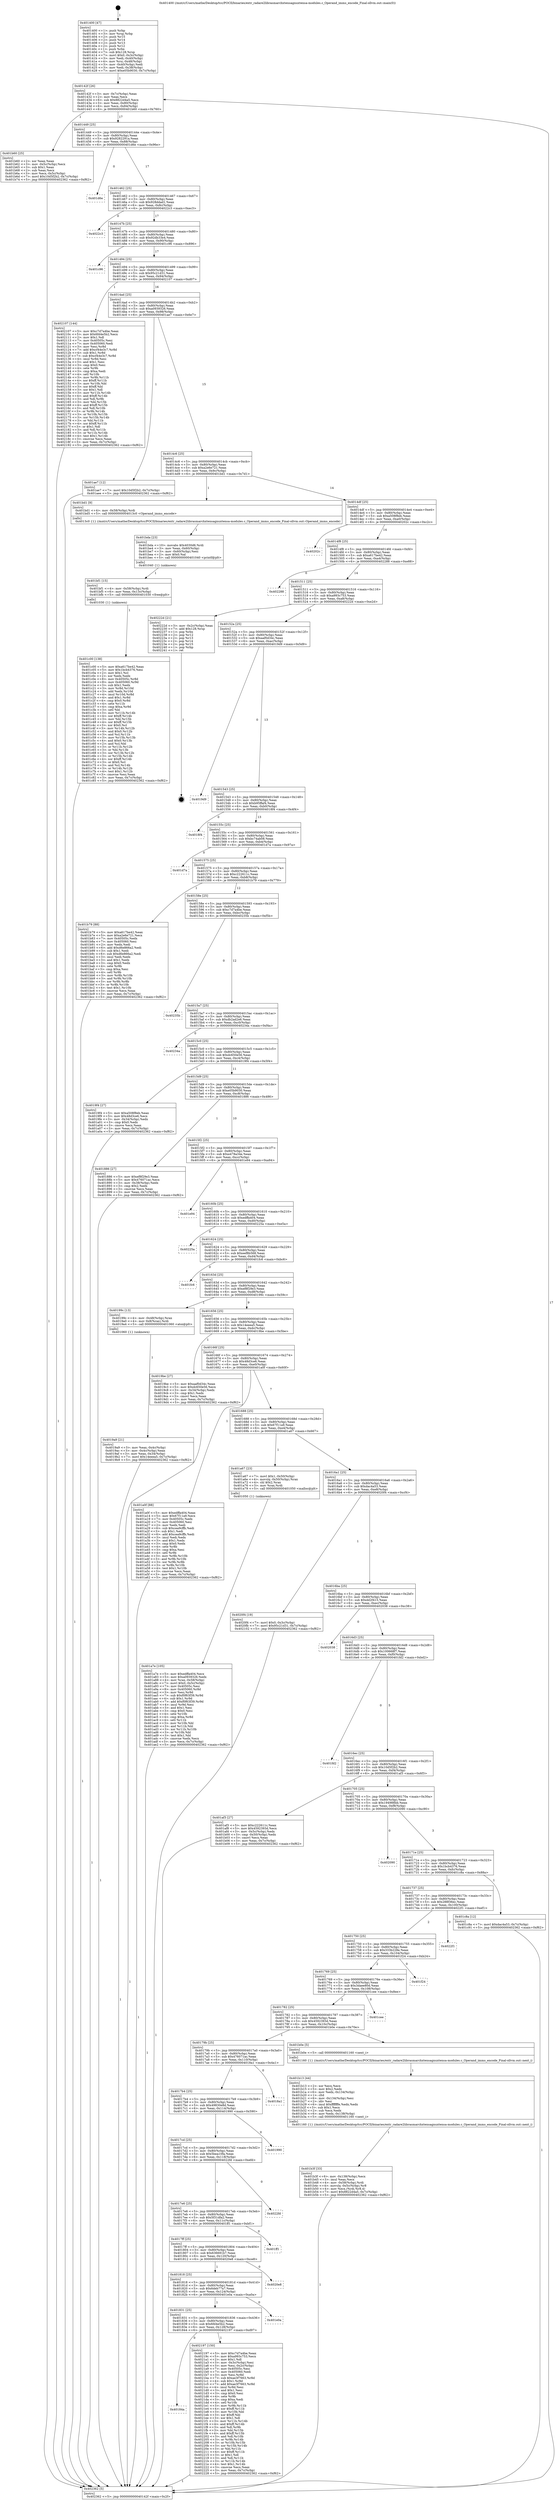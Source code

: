 digraph "0x401400" {
  label = "0x401400 (/mnt/c/Users/mathe/Desktop/tcc/POCII/binaries/extr_radare2librasmarchxtensagnuxtensa-modules.c_Operand_imms_encode_Final-ollvm.out::main(0))"
  labelloc = "t"
  node[shape=record]

  Entry [label="",width=0.3,height=0.3,shape=circle,fillcolor=black,style=filled]
  "0x40142f" [label="{
     0x40142f [26]\l
     | [instrs]\l
     &nbsp;&nbsp;0x40142f \<+3\>: mov -0x7c(%rbp),%eax\l
     &nbsp;&nbsp;0x401432 \<+2\>: mov %eax,%ecx\l
     &nbsp;&nbsp;0x401434 \<+6\>: sub $0x8822d4a5,%ecx\l
     &nbsp;&nbsp;0x40143a \<+3\>: mov %eax,-0x80(%rbp)\l
     &nbsp;&nbsp;0x40143d \<+6\>: mov %ecx,-0x84(%rbp)\l
     &nbsp;&nbsp;0x401443 \<+6\>: je 0000000000401b60 \<main+0x760\>\l
  }"]
  "0x401b60" [label="{
     0x401b60 [25]\l
     | [instrs]\l
     &nbsp;&nbsp;0x401b60 \<+2\>: xor %eax,%eax\l
     &nbsp;&nbsp;0x401b62 \<+3\>: mov -0x5c(%rbp),%ecx\l
     &nbsp;&nbsp;0x401b65 \<+3\>: sub $0x1,%eax\l
     &nbsp;&nbsp;0x401b68 \<+2\>: sub %eax,%ecx\l
     &nbsp;&nbsp;0x401b6a \<+3\>: mov %ecx,-0x5c(%rbp)\l
     &nbsp;&nbsp;0x401b6d \<+7\>: movl $0x10d5f2b2,-0x7c(%rbp)\l
     &nbsp;&nbsp;0x401b74 \<+5\>: jmp 0000000000402362 \<main+0xf62\>\l
  }"]
  "0x401449" [label="{
     0x401449 [25]\l
     | [instrs]\l
     &nbsp;&nbsp;0x401449 \<+5\>: jmp 000000000040144e \<main+0x4e\>\l
     &nbsp;&nbsp;0x40144e \<+3\>: mov -0x80(%rbp),%eax\l
     &nbsp;&nbsp;0x401451 \<+5\>: sub $0x9282291a,%eax\l
     &nbsp;&nbsp;0x401456 \<+6\>: mov %eax,-0x88(%rbp)\l
     &nbsp;&nbsp;0x40145c \<+6\>: je 0000000000401d6e \<main+0x96e\>\l
  }"]
  Exit [label="",width=0.3,height=0.3,shape=circle,fillcolor=black,style=filled,peripheries=2]
  "0x401d6e" [label="{
     0x401d6e\l
  }", style=dashed]
  "0x401462" [label="{
     0x401462 [25]\l
     | [instrs]\l
     &nbsp;&nbsp;0x401462 \<+5\>: jmp 0000000000401467 \<main+0x67\>\l
     &nbsp;&nbsp;0x401467 \<+3\>: mov -0x80(%rbp),%eax\l
     &nbsp;&nbsp;0x40146a \<+5\>: sub $0x928ddad1,%eax\l
     &nbsp;&nbsp;0x40146f \<+6\>: mov %eax,-0x8c(%rbp)\l
     &nbsp;&nbsp;0x401475 \<+6\>: je 00000000004022c3 \<main+0xec3\>\l
  }"]
  "0x40184a" [label="{
     0x40184a\l
  }", style=dashed]
  "0x4022c3" [label="{
     0x4022c3\l
  }", style=dashed]
  "0x40147b" [label="{
     0x40147b [25]\l
     | [instrs]\l
     &nbsp;&nbsp;0x40147b \<+5\>: jmp 0000000000401480 \<main+0x80\>\l
     &nbsp;&nbsp;0x401480 \<+3\>: mov -0x80(%rbp),%eax\l
     &nbsp;&nbsp;0x401483 \<+5\>: sub $0x92db33e4,%eax\l
     &nbsp;&nbsp;0x401488 \<+6\>: mov %eax,-0x90(%rbp)\l
     &nbsp;&nbsp;0x40148e \<+6\>: je 0000000000401c96 \<main+0x896\>\l
  }"]
  "0x402197" [label="{
     0x402197 [150]\l
     | [instrs]\l
     &nbsp;&nbsp;0x402197 \<+5\>: mov $0xc7d7a4be,%eax\l
     &nbsp;&nbsp;0x40219c \<+5\>: mov $0xa993c753,%ecx\l
     &nbsp;&nbsp;0x4021a1 \<+2\>: mov $0x1,%dl\l
     &nbsp;&nbsp;0x4021a3 \<+3\>: mov -0x3c(%rbp),%esi\l
     &nbsp;&nbsp;0x4021a6 \<+3\>: mov %esi,-0x2c(%rbp)\l
     &nbsp;&nbsp;0x4021a9 \<+7\>: mov 0x40505c,%esi\l
     &nbsp;&nbsp;0x4021b0 \<+7\>: mov 0x405060,%edi\l
     &nbsp;&nbsp;0x4021b7 \<+3\>: mov %esi,%r8d\l
     &nbsp;&nbsp;0x4021ba \<+7\>: sub $0xae3f7663,%r8d\l
     &nbsp;&nbsp;0x4021c1 \<+4\>: sub $0x1,%r8d\l
     &nbsp;&nbsp;0x4021c5 \<+7\>: add $0xae3f7663,%r8d\l
     &nbsp;&nbsp;0x4021cc \<+4\>: imul %r8d,%esi\l
     &nbsp;&nbsp;0x4021d0 \<+3\>: and $0x1,%esi\l
     &nbsp;&nbsp;0x4021d3 \<+3\>: cmp $0x0,%esi\l
     &nbsp;&nbsp;0x4021d6 \<+4\>: sete %r9b\l
     &nbsp;&nbsp;0x4021da \<+3\>: cmp $0xa,%edi\l
     &nbsp;&nbsp;0x4021dd \<+4\>: setl %r10b\l
     &nbsp;&nbsp;0x4021e1 \<+3\>: mov %r9b,%r11b\l
     &nbsp;&nbsp;0x4021e4 \<+4\>: xor $0xff,%r11b\l
     &nbsp;&nbsp;0x4021e8 \<+3\>: mov %r10b,%bl\l
     &nbsp;&nbsp;0x4021eb \<+3\>: xor $0xff,%bl\l
     &nbsp;&nbsp;0x4021ee \<+3\>: xor $0x1,%dl\l
     &nbsp;&nbsp;0x4021f1 \<+3\>: mov %r11b,%r14b\l
     &nbsp;&nbsp;0x4021f4 \<+4\>: and $0xff,%r14b\l
     &nbsp;&nbsp;0x4021f8 \<+3\>: and %dl,%r9b\l
     &nbsp;&nbsp;0x4021fb \<+3\>: mov %bl,%r15b\l
     &nbsp;&nbsp;0x4021fe \<+4\>: and $0xff,%r15b\l
     &nbsp;&nbsp;0x402202 \<+3\>: and %dl,%r10b\l
     &nbsp;&nbsp;0x402205 \<+3\>: or %r9b,%r14b\l
     &nbsp;&nbsp;0x402208 \<+3\>: or %r10b,%r15b\l
     &nbsp;&nbsp;0x40220b \<+3\>: xor %r15b,%r14b\l
     &nbsp;&nbsp;0x40220e \<+3\>: or %bl,%r11b\l
     &nbsp;&nbsp;0x402211 \<+4\>: xor $0xff,%r11b\l
     &nbsp;&nbsp;0x402215 \<+3\>: or $0x1,%dl\l
     &nbsp;&nbsp;0x402218 \<+3\>: and %dl,%r11b\l
     &nbsp;&nbsp;0x40221b \<+3\>: or %r11b,%r14b\l
     &nbsp;&nbsp;0x40221e \<+4\>: test $0x1,%r14b\l
     &nbsp;&nbsp;0x402222 \<+3\>: cmovne %ecx,%eax\l
     &nbsp;&nbsp;0x402225 \<+3\>: mov %eax,-0x7c(%rbp)\l
     &nbsp;&nbsp;0x402228 \<+5\>: jmp 0000000000402362 \<main+0xf62\>\l
  }"]
  "0x401c96" [label="{
     0x401c96\l
  }", style=dashed]
  "0x401494" [label="{
     0x401494 [25]\l
     | [instrs]\l
     &nbsp;&nbsp;0x401494 \<+5\>: jmp 0000000000401499 \<main+0x99\>\l
     &nbsp;&nbsp;0x401499 \<+3\>: mov -0x80(%rbp),%eax\l
     &nbsp;&nbsp;0x40149c \<+5\>: sub $0x95c21d31,%eax\l
     &nbsp;&nbsp;0x4014a1 \<+6\>: mov %eax,-0x94(%rbp)\l
     &nbsp;&nbsp;0x4014a7 \<+6\>: je 0000000000402107 \<main+0xd07\>\l
  }"]
  "0x401831" [label="{
     0x401831 [25]\l
     | [instrs]\l
     &nbsp;&nbsp;0x401831 \<+5\>: jmp 0000000000401836 \<main+0x436\>\l
     &nbsp;&nbsp;0x401836 \<+3\>: mov -0x80(%rbp),%eax\l
     &nbsp;&nbsp;0x401839 \<+5\>: sub $0x6fd4e5b2,%eax\l
     &nbsp;&nbsp;0x40183e \<+6\>: mov %eax,-0x128(%rbp)\l
     &nbsp;&nbsp;0x401844 \<+6\>: je 0000000000402197 \<main+0xd97\>\l
  }"]
  "0x402107" [label="{
     0x402107 [144]\l
     | [instrs]\l
     &nbsp;&nbsp;0x402107 \<+5\>: mov $0xc7d7a4be,%eax\l
     &nbsp;&nbsp;0x40210c \<+5\>: mov $0x6fd4e5b2,%ecx\l
     &nbsp;&nbsp;0x402111 \<+2\>: mov $0x1,%dl\l
     &nbsp;&nbsp;0x402113 \<+7\>: mov 0x40505c,%esi\l
     &nbsp;&nbsp;0x40211a \<+7\>: mov 0x405060,%edi\l
     &nbsp;&nbsp;0x402121 \<+3\>: mov %esi,%r8d\l
     &nbsp;&nbsp;0x402124 \<+7\>: add $0xcf44e3c7,%r8d\l
     &nbsp;&nbsp;0x40212b \<+4\>: sub $0x1,%r8d\l
     &nbsp;&nbsp;0x40212f \<+7\>: sub $0xcf44e3c7,%r8d\l
     &nbsp;&nbsp;0x402136 \<+4\>: imul %r8d,%esi\l
     &nbsp;&nbsp;0x40213a \<+3\>: and $0x1,%esi\l
     &nbsp;&nbsp;0x40213d \<+3\>: cmp $0x0,%esi\l
     &nbsp;&nbsp;0x402140 \<+4\>: sete %r9b\l
     &nbsp;&nbsp;0x402144 \<+3\>: cmp $0xa,%edi\l
     &nbsp;&nbsp;0x402147 \<+4\>: setl %r10b\l
     &nbsp;&nbsp;0x40214b \<+3\>: mov %r9b,%r11b\l
     &nbsp;&nbsp;0x40214e \<+4\>: xor $0xff,%r11b\l
     &nbsp;&nbsp;0x402152 \<+3\>: mov %r10b,%bl\l
     &nbsp;&nbsp;0x402155 \<+3\>: xor $0xff,%bl\l
     &nbsp;&nbsp;0x402158 \<+3\>: xor $0x1,%dl\l
     &nbsp;&nbsp;0x40215b \<+3\>: mov %r11b,%r14b\l
     &nbsp;&nbsp;0x40215e \<+4\>: and $0xff,%r14b\l
     &nbsp;&nbsp;0x402162 \<+3\>: and %dl,%r9b\l
     &nbsp;&nbsp;0x402165 \<+3\>: mov %bl,%r15b\l
     &nbsp;&nbsp;0x402168 \<+4\>: and $0xff,%r15b\l
     &nbsp;&nbsp;0x40216c \<+3\>: and %dl,%r10b\l
     &nbsp;&nbsp;0x40216f \<+3\>: or %r9b,%r14b\l
     &nbsp;&nbsp;0x402172 \<+3\>: or %r10b,%r15b\l
     &nbsp;&nbsp;0x402175 \<+3\>: xor %r15b,%r14b\l
     &nbsp;&nbsp;0x402178 \<+3\>: or %bl,%r11b\l
     &nbsp;&nbsp;0x40217b \<+4\>: xor $0xff,%r11b\l
     &nbsp;&nbsp;0x40217f \<+3\>: or $0x1,%dl\l
     &nbsp;&nbsp;0x402182 \<+3\>: and %dl,%r11b\l
     &nbsp;&nbsp;0x402185 \<+3\>: or %r11b,%r14b\l
     &nbsp;&nbsp;0x402188 \<+4\>: test $0x1,%r14b\l
     &nbsp;&nbsp;0x40218c \<+3\>: cmovne %ecx,%eax\l
     &nbsp;&nbsp;0x40218f \<+3\>: mov %eax,-0x7c(%rbp)\l
     &nbsp;&nbsp;0x402192 \<+5\>: jmp 0000000000402362 \<main+0xf62\>\l
  }"]
  "0x4014ad" [label="{
     0x4014ad [25]\l
     | [instrs]\l
     &nbsp;&nbsp;0x4014ad \<+5\>: jmp 00000000004014b2 \<main+0xb2\>\l
     &nbsp;&nbsp;0x4014b2 \<+3\>: mov -0x80(%rbp),%eax\l
     &nbsp;&nbsp;0x4014b5 \<+5\>: sub $0xa0939326,%eax\l
     &nbsp;&nbsp;0x4014ba \<+6\>: mov %eax,-0x98(%rbp)\l
     &nbsp;&nbsp;0x4014c0 \<+6\>: je 0000000000401ae7 \<main+0x6e7\>\l
  }"]
  "0x401e0a" [label="{
     0x401e0a\l
  }", style=dashed]
  "0x401ae7" [label="{
     0x401ae7 [12]\l
     | [instrs]\l
     &nbsp;&nbsp;0x401ae7 \<+7\>: movl $0x10d5f2b2,-0x7c(%rbp)\l
     &nbsp;&nbsp;0x401aee \<+5\>: jmp 0000000000402362 \<main+0xf62\>\l
  }"]
  "0x4014c6" [label="{
     0x4014c6 [25]\l
     | [instrs]\l
     &nbsp;&nbsp;0x4014c6 \<+5\>: jmp 00000000004014cb \<main+0xcb\>\l
     &nbsp;&nbsp;0x4014cb \<+3\>: mov -0x80(%rbp),%eax\l
     &nbsp;&nbsp;0x4014ce \<+5\>: sub $0xa2e6e721,%eax\l
     &nbsp;&nbsp;0x4014d3 \<+6\>: mov %eax,-0x9c(%rbp)\l
     &nbsp;&nbsp;0x4014d9 \<+6\>: je 0000000000401bd1 \<main+0x7d1\>\l
  }"]
  "0x401818" [label="{
     0x401818 [25]\l
     | [instrs]\l
     &nbsp;&nbsp;0x401818 \<+5\>: jmp 000000000040181d \<main+0x41d\>\l
     &nbsp;&nbsp;0x40181d \<+3\>: mov -0x80(%rbp),%eax\l
     &nbsp;&nbsp;0x401820 \<+5\>: sub $0x6deb77a7,%eax\l
     &nbsp;&nbsp;0x401825 \<+6\>: mov %eax,-0x124(%rbp)\l
     &nbsp;&nbsp;0x40182b \<+6\>: je 0000000000401e0a \<main+0xa0a\>\l
  }"]
  "0x401bd1" [label="{
     0x401bd1 [9]\l
     | [instrs]\l
     &nbsp;&nbsp;0x401bd1 \<+4\>: mov -0x58(%rbp),%rdi\l
     &nbsp;&nbsp;0x401bd5 \<+5\>: call 00000000004013c0 \<Operand_imms_encode\>\l
     | [calls]\l
     &nbsp;&nbsp;0x4013c0 \{1\} (/mnt/c/Users/mathe/Desktop/tcc/POCII/binaries/extr_radare2librasmarchxtensagnuxtensa-modules.c_Operand_imms_encode_Final-ollvm.out::Operand_imms_encode)\l
  }"]
  "0x4014df" [label="{
     0x4014df [25]\l
     | [instrs]\l
     &nbsp;&nbsp;0x4014df \<+5\>: jmp 00000000004014e4 \<main+0xe4\>\l
     &nbsp;&nbsp;0x4014e4 \<+3\>: mov -0x80(%rbp),%eax\l
     &nbsp;&nbsp;0x4014e7 \<+5\>: sub $0xa508f8eb,%eax\l
     &nbsp;&nbsp;0x4014ec \<+6\>: mov %eax,-0xa0(%rbp)\l
     &nbsp;&nbsp;0x4014f2 \<+6\>: je 000000000040202c \<main+0xc2c\>\l
  }"]
  "0x4020e8" [label="{
     0x4020e8\l
  }", style=dashed]
  "0x40202c" [label="{
     0x40202c\l
  }", style=dashed]
  "0x4014f8" [label="{
     0x4014f8 [25]\l
     | [instrs]\l
     &nbsp;&nbsp;0x4014f8 \<+5\>: jmp 00000000004014fd \<main+0xfd\>\l
     &nbsp;&nbsp;0x4014fd \<+3\>: mov -0x80(%rbp),%eax\l
     &nbsp;&nbsp;0x401500 \<+5\>: sub $0xa617be42,%eax\l
     &nbsp;&nbsp;0x401505 \<+6\>: mov %eax,-0xa4(%rbp)\l
     &nbsp;&nbsp;0x40150b \<+6\>: je 0000000000402288 \<main+0xe88\>\l
  }"]
  "0x4017ff" [label="{
     0x4017ff [25]\l
     | [instrs]\l
     &nbsp;&nbsp;0x4017ff \<+5\>: jmp 0000000000401804 \<main+0x404\>\l
     &nbsp;&nbsp;0x401804 \<+3\>: mov -0x80(%rbp),%eax\l
     &nbsp;&nbsp;0x401807 \<+5\>: sub $0x636691b7,%eax\l
     &nbsp;&nbsp;0x40180c \<+6\>: mov %eax,-0x120(%rbp)\l
     &nbsp;&nbsp;0x401812 \<+6\>: je 00000000004020e8 \<main+0xce8\>\l
  }"]
  "0x402288" [label="{
     0x402288\l
  }", style=dashed]
  "0x401511" [label="{
     0x401511 [25]\l
     | [instrs]\l
     &nbsp;&nbsp;0x401511 \<+5\>: jmp 0000000000401516 \<main+0x116\>\l
     &nbsp;&nbsp;0x401516 \<+3\>: mov -0x80(%rbp),%eax\l
     &nbsp;&nbsp;0x401519 \<+5\>: sub $0xa993c753,%eax\l
     &nbsp;&nbsp;0x40151e \<+6\>: mov %eax,-0xa8(%rbp)\l
     &nbsp;&nbsp;0x401524 \<+6\>: je 000000000040222d \<main+0xe2d\>\l
  }"]
  "0x401ff1" [label="{
     0x401ff1\l
  }", style=dashed]
  "0x40222d" [label="{
     0x40222d [21]\l
     | [instrs]\l
     &nbsp;&nbsp;0x40222d \<+3\>: mov -0x2c(%rbp),%eax\l
     &nbsp;&nbsp;0x402230 \<+7\>: add $0x128,%rsp\l
     &nbsp;&nbsp;0x402237 \<+1\>: pop %rbx\l
     &nbsp;&nbsp;0x402238 \<+2\>: pop %r12\l
     &nbsp;&nbsp;0x40223a \<+2\>: pop %r13\l
     &nbsp;&nbsp;0x40223c \<+2\>: pop %r14\l
     &nbsp;&nbsp;0x40223e \<+2\>: pop %r15\l
     &nbsp;&nbsp;0x402240 \<+1\>: pop %rbp\l
     &nbsp;&nbsp;0x402241 \<+1\>: ret\l
  }"]
  "0x40152a" [label="{
     0x40152a [25]\l
     | [instrs]\l
     &nbsp;&nbsp;0x40152a \<+5\>: jmp 000000000040152f \<main+0x12f\>\l
     &nbsp;&nbsp;0x40152f \<+3\>: mov -0x80(%rbp),%eax\l
     &nbsp;&nbsp;0x401532 \<+5\>: sub $0xaaf0d34c,%eax\l
     &nbsp;&nbsp;0x401537 \<+6\>: mov %eax,-0xac(%rbp)\l
     &nbsp;&nbsp;0x40153d \<+6\>: je 00000000004019d9 \<main+0x5d9\>\l
  }"]
  "0x4017e6" [label="{
     0x4017e6 [25]\l
     | [instrs]\l
     &nbsp;&nbsp;0x4017e6 \<+5\>: jmp 00000000004017eb \<main+0x3eb\>\l
     &nbsp;&nbsp;0x4017eb \<+3\>: mov -0x80(%rbp),%eax\l
     &nbsp;&nbsp;0x4017ee \<+5\>: sub $0x5f31dfa2,%eax\l
     &nbsp;&nbsp;0x4017f3 \<+6\>: mov %eax,-0x11c(%rbp)\l
     &nbsp;&nbsp;0x4017f9 \<+6\>: je 0000000000401ff1 \<main+0xbf1\>\l
  }"]
  "0x4019d9" [label="{
     0x4019d9\l
  }", style=dashed]
  "0x401543" [label="{
     0x401543 [25]\l
     | [instrs]\l
     &nbsp;&nbsp;0x401543 \<+5\>: jmp 0000000000401548 \<main+0x148\>\l
     &nbsp;&nbsp;0x401548 \<+3\>: mov -0x80(%rbp),%eax\l
     &nbsp;&nbsp;0x40154b \<+5\>: sub $0xb95ffaf4,%eax\l
     &nbsp;&nbsp;0x401550 \<+6\>: mov %eax,-0xb0(%rbp)\l
     &nbsp;&nbsp;0x401556 \<+6\>: je 00000000004018f4 \<main+0x4f4\>\l
  }"]
  "0x4022fd" [label="{
     0x4022fd\l
  }", style=dashed]
  "0x4018f4" [label="{
     0x4018f4\l
  }", style=dashed]
  "0x40155c" [label="{
     0x40155c [25]\l
     | [instrs]\l
     &nbsp;&nbsp;0x40155c \<+5\>: jmp 0000000000401561 \<main+0x161\>\l
     &nbsp;&nbsp;0x401561 \<+3\>: mov -0x80(%rbp),%eax\l
     &nbsp;&nbsp;0x401564 \<+5\>: sub $0xbc74ab08,%eax\l
     &nbsp;&nbsp;0x401569 \<+6\>: mov %eax,-0xb4(%rbp)\l
     &nbsp;&nbsp;0x40156f \<+6\>: je 0000000000401d7a \<main+0x97a\>\l
  }"]
  "0x4017cd" [label="{
     0x4017cd [25]\l
     | [instrs]\l
     &nbsp;&nbsp;0x4017cd \<+5\>: jmp 00000000004017d2 \<main+0x3d2\>\l
     &nbsp;&nbsp;0x4017d2 \<+3\>: mov -0x80(%rbp),%eax\l
     &nbsp;&nbsp;0x4017d5 \<+5\>: sub $0x5bea10fa,%eax\l
     &nbsp;&nbsp;0x4017da \<+6\>: mov %eax,-0x118(%rbp)\l
     &nbsp;&nbsp;0x4017e0 \<+6\>: je 00000000004022fd \<main+0xefd\>\l
  }"]
  "0x401d7a" [label="{
     0x401d7a\l
  }", style=dashed]
  "0x401575" [label="{
     0x401575 [25]\l
     | [instrs]\l
     &nbsp;&nbsp;0x401575 \<+5\>: jmp 000000000040157a \<main+0x17a\>\l
     &nbsp;&nbsp;0x40157a \<+3\>: mov -0x80(%rbp),%eax\l
     &nbsp;&nbsp;0x40157d \<+5\>: sub $0xc222611c,%eax\l
     &nbsp;&nbsp;0x401582 \<+6\>: mov %eax,-0xb8(%rbp)\l
     &nbsp;&nbsp;0x401588 \<+6\>: je 0000000000401b79 \<main+0x779\>\l
  }"]
  "0x401990" [label="{
     0x401990\l
  }", style=dashed]
  "0x401b79" [label="{
     0x401b79 [88]\l
     | [instrs]\l
     &nbsp;&nbsp;0x401b79 \<+5\>: mov $0xa617be42,%eax\l
     &nbsp;&nbsp;0x401b7e \<+5\>: mov $0xa2e6e721,%ecx\l
     &nbsp;&nbsp;0x401b83 \<+7\>: mov 0x40505c,%edx\l
     &nbsp;&nbsp;0x401b8a \<+7\>: mov 0x405060,%esi\l
     &nbsp;&nbsp;0x401b91 \<+2\>: mov %edx,%edi\l
     &nbsp;&nbsp;0x401b93 \<+6\>: add $0xd6e866a2,%edi\l
     &nbsp;&nbsp;0x401b99 \<+3\>: sub $0x1,%edi\l
     &nbsp;&nbsp;0x401b9c \<+6\>: sub $0xd6e866a2,%edi\l
     &nbsp;&nbsp;0x401ba2 \<+3\>: imul %edi,%edx\l
     &nbsp;&nbsp;0x401ba5 \<+3\>: and $0x1,%edx\l
     &nbsp;&nbsp;0x401ba8 \<+3\>: cmp $0x0,%edx\l
     &nbsp;&nbsp;0x401bab \<+4\>: sete %r8b\l
     &nbsp;&nbsp;0x401baf \<+3\>: cmp $0xa,%esi\l
     &nbsp;&nbsp;0x401bb2 \<+4\>: setl %r9b\l
     &nbsp;&nbsp;0x401bb6 \<+3\>: mov %r8b,%r10b\l
     &nbsp;&nbsp;0x401bb9 \<+3\>: and %r9b,%r10b\l
     &nbsp;&nbsp;0x401bbc \<+3\>: xor %r9b,%r8b\l
     &nbsp;&nbsp;0x401bbf \<+3\>: or %r8b,%r10b\l
     &nbsp;&nbsp;0x401bc2 \<+4\>: test $0x1,%r10b\l
     &nbsp;&nbsp;0x401bc6 \<+3\>: cmovne %ecx,%eax\l
     &nbsp;&nbsp;0x401bc9 \<+3\>: mov %eax,-0x7c(%rbp)\l
     &nbsp;&nbsp;0x401bcc \<+5\>: jmp 0000000000402362 \<main+0xf62\>\l
  }"]
  "0x40158e" [label="{
     0x40158e [25]\l
     | [instrs]\l
     &nbsp;&nbsp;0x40158e \<+5\>: jmp 0000000000401593 \<main+0x193\>\l
     &nbsp;&nbsp;0x401593 \<+3\>: mov -0x80(%rbp),%eax\l
     &nbsp;&nbsp;0x401596 \<+5\>: sub $0xc7d7a4be,%eax\l
     &nbsp;&nbsp;0x40159b \<+6\>: mov %eax,-0xbc(%rbp)\l
     &nbsp;&nbsp;0x4015a1 \<+6\>: je 000000000040235b \<main+0xf5b\>\l
  }"]
  "0x4017b4" [label="{
     0x4017b4 [25]\l
     | [instrs]\l
     &nbsp;&nbsp;0x4017b4 \<+5\>: jmp 00000000004017b9 \<main+0x3b9\>\l
     &nbsp;&nbsp;0x4017b9 \<+3\>: mov -0x80(%rbp),%eax\l
     &nbsp;&nbsp;0x4017bc \<+5\>: sub $0x49830e8d,%eax\l
     &nbsp;&nbsp;0x4017c1 \<+6\>: mov %eax,-0x114(%rbp)\l
     &nbsp;&nbsp;0x4017c7 \<+6\>: je 0000000000401990 \<main+0x590\>\l
  }"]
  "0x40235b" [label="{
     0x40235b\l
  }", style=dashed]
  "0x4015a7" [label="{
     0x4015a7 [25]\l
     | [instrs]\l
     &nbsp;&nbsp;0x4015a7 \<+5\>: jmp 00000000004015ac \<main+0x1ac\>\l
     &nbsp;&nbsp;0x4015ac \<+3\>: mov -0x80(%rbp),%eax\l
     &nbsp;&nbsp;0x4015af \<+5\>: sub $0xdb2ad2e6,%eax\l
     &nbsp;&nbsp;0x4015b4 \<+6\>: mov %eax,-0xc0(%rbp)\l
     &nbsp;&nbsp;0x4015ba \<+6\>: je 000000000040234a \<main+0xf4a\>\l
  }"]
  "0x4018a1" [label="{
     0x4018a1\l
  }", style=dashed]
  "0x40234a" [label="{
     0x40234a\l
  }", style=dashed]
  "0x4015c0" [label="{
     0x4015c0 [25]\l
     | [instrs]\l
     &nbsp;&nbsp;0x4015c0 \<+5\>: jmp 00000000004015c5 \<main+0x1c5\>\l
     &nbsp;&nbsp;0x4015c5 \<+3\>: mov -0x80(%rbp),%eax\l
     &nbsp;&nbsp;0x4015c8 \<+5\>: sub $0xdc650e56,%eax\l
     &nbsp;&nbsp;0x4015cd \<+6\>: mov %eax,-0xc4(%rbp)\l
     &nbsp;&nbsp;0x4015d3 \<+6\>: je 00000000004019f4 \<main+0x5f4\>\l
  }"]
  "0x401c00" [label="{
     0x401c00 [138]\l
     | [instrs]\l
     &nbsp;&nbsp;0x401c00 \<+5\>: mov $0xa617be42,%eax\l
     &nbsp;&nbsp;0x401c05 \<+5\>: mov $0x1bcb4376,%esi\l
     &nbsp;&nbsp;0x401c0a \<+2\>: mov $0x1,%cl\l
     &nbsp;&nbsp;0x401c0c \<+2\>: xor %edx,%edx\l
     &nbsp;&nbsp;0x401c0e \<+8\>: mov 0x40505c,%r8d\l
     &nbsp;&nbsp;0x401c16 \<+8\>: mov 0x405060,%r9d\l
     &nbsp;&nbsp;0x401c1e \<+3\>: sub $0x1,%edx\l
     &nbsp;&nbsp;0x401c21 \<+3\>: mov %r8d,%r10d\l
     &nbsp;&nbsp;0x401c24 \<+3\>: add %edx,%r10d\l
     &nbsp;&nbsp;0x401c27 \<+4\>: imul %r10d,%r8d\l
     &nbsp;&nbsp;0x401c2b \<+4\>: and $0x1,%r8d\l
     &nbsp;&nbsp;0x401c2f \<+4\>: cmp $0x0,%r8d\l
     &nbsp;&nbsp;0x401c33 \<+4\>: sete %r11b\l
     &nbsp;&nbsp;0x401c37 \<+4\>: cmp $0xa,%r9d\l
     &nbsp;&nbsp;0x401c3b \<+3\>: setl %bl\l
     &nbsp;&nbsp;0x401c3e \<+3\>: mov %r11b,%r14b\l
     &nbsp;&nbsp;0x401c41 \<+4\>: xor $0xff,%r14b\l
     &nbsp;&nbsp;0x401c45 \<+3\>: mov %bl,%r15b\l
     &nbsp;&nbsp;0x401c48 \<+4\>: xor $0xff,%r15b\l
     &nbsp;&nbsp;0x401c4c \<+3\>: xor $0x0,%cl\l
     &nbsp;&nbsp;0x401c4f \<+3\>: mov %r14b,%r12b\l
     &nbsp;&nbsp;0x401c52 \<+4\>: and $0x0,%r12b\l
     &nbsp;&nbsp;0x401c56 \<+3\>: and %cl,%r11b\l
     &nbsp;&nbsp;0x401c59 \<+3\>: mov %r15b,%r13b\l
     &nbsp;&nbsp;0x401c5c \<+4\>: and $0x0,%r13b\l
     &nbsp;&nbsp;0x401c60 \<+2\>: and %cl,%bl\l
     &nbsp;&nbsp;0x401c62 \<+3\>: or %r11b,%r12b\l
     &nbsp;&nbsp;0x401c65 \<+3\>: or %bl,%r13b\l
     &nbsp;&nbsp;0x401c68 \<+3\>: xor %r13b,%r12b\l
     &nbsp;&nbsp;0x401c6b \<+3\>: or %r15b,%r14b\l
     &nbsp;&nbsp;0x401c6e \<+4\>: xor $0xff,%r14b\l
     &nbsp;&nbsp;0x401c72 \<+3\>: or $0x0,%cl\l
     &nbsp;&nbsp;0x401c75 \<+3\>: and %cl,%r14b\l
     &nbsp;&nbsp;0x401c78 \<+3\>: or %r14b,%r12b\l
     &nbsp;&nbsp;0x401c7b \<+4\>: test $0x1,%r12b\l
     &nbsp;&nbsp;0x401c7f \<+3\>: cmovne %esi,%eax\l
     &nbsp;&nbsp;0x401c82 \<+3\>: mov %eax,-0x7c(%rbp)\l
     &nbsp;&nbsp;0x401c85 \<+5\>: jmp 0000000000402362 \<main+0xf62\>\l
  }"]
  "0x4019f4" [label="{
     0x4019f4 [27]\l
     | [instrs]\l
     &nbsp;&nbsp;0x4019f4 \<+5\>: mov $0xa508f8eb,%eax\l
     &nbsp;&nbsp;0x4019f9 \<+5\>: mov $0x48d3ce6,%ecx\l
     &nbsp;&nbsp;0x4019fe \<+3\>: mov -0x34(%rbp),%edx\l
     &nbsp;&nbsp;0x401a01 \<+3\>: cmp $0x0,%edx\l
     &nbsp;&nbsp;0x401a04 \<+3\>: cmove %ecx,%eax\l
     &nbsp;&nbsp;0x401a07 \<+3\>: mov %eax,-0x7c(%rbp)\l
     &nbsp;&nbsp;0x401a0a \<+5\>: jmp 0000000000402362 \<main+0xf62\>\l
  }"]
  "0x4015d9" [label="{
     0x4015d9 [25]\l
     | [instrs]\l
     &nbsp;&nbsp;0x4015d9 \<+5\>: jmp 00000000004015de \<main+0x1de\>\l
     &nbsp;&nbsp;0x4015de \<+3\>: mov -0x80(%rbp),%eax\l
     &nbsp;&nbsp;0x4015e1 \<+5\>: sub $0xe05b9030,%eax\l
     &nbsp;&nbsp;0x4015e6 \<+6\>: mov %eax,-0xc8(%rbp)\l
     &nbsp;&nbsp;0x4015ec \<+6\>: je 0000000000401886 \<main+0x486\>\l
  }"]
  "0x401bf1" [label="{
     0x401bf1 [15]\l
     | [instrs]\l
     &nbsp;&nbsp;0x401bf1 \<+4\>: mov -0x58(%rbp),%rdi\l
     &nbsp;&nbsp;0x401bf5 \<+6\>: mov %eax,-0x13c(%rbp)\l
     &nbsp;&nbsp;0x401bfb \<+5\>: call 0000000000401030 \<free@plt\>\l
     | [calls]\l
     &nbsp;&nbsp;0x401030 \{1\} (unknown)\l
  }"]
  "0x401886" [label="{
     0x401886 [27]\l
     | [instrs]\l
     &nbsp;&nbsp;0x401886 \<+5\>: mov $0xef8f29e3,%eax\l
     &nbsp;&nbsp;0x40188b \<+5\>: mov $0x476071ac,%ecx\l
     &nbsp;&nbsp;0x401890 \<+3\>: mov -0x38(%rbp),%edx\l
     &nbsp;&nbsp;0x401893 \<+3\>: cmp $0x2,%edx\l
     &nbsp;&nbsp;0x401896 \<+3\>: cmovne %ecx,%eax\l
     &nbsp;&nbsp;0x401899 \<+3\>: mov %eax,-0x7c(%rbp)\l
     &nbsp;&nbsp;0x40189c \<+5\>: jmp 0000000000402362 \<main+0xf62\>\l
  }"]
  "0x4015f2" [label="{
     0x4015f2 [25]\l
     | [instrs]\l
     &nbsp;&nbsp;0x4015f2 \<+5\>: jmp 00000000004015f7 \<main+0x1f7\>\l
     &nbsp;&nbsp;0x4015f7 \<+3\>: mov -0x80(%rbp),%eax\l
     &nbsp;&nbsp;0x4015fa \<+5\>: sub $0xe478a34e,%eax\l
     &nbsp;&nbsp;0x4015ff \<+6\>: mov %eax,-0xcc(%rbp)\l
     &nbsp;&nbsp;0x401605 \<+6\>: je 0000000000401e94 \<main+0xa94\>\l
  }"]
  "0x402362" [label="{
     0x402362 [5]\l
     | [instrs]\l
     &nbsp;&nbsp;0x402362 \<+5\>: jmp 000000000040142f \<main+0x2f\>\l
  }"]
  "0x401400" [label="{
     0x401400 [47]\l
     | [instrs]\l
     &nbsp;&nbsp;0x401400 \<+1\>: push %rbp\l
     &nbsp;&nbsp;0x401401 \<+3\>: mov %rsp,%rbp\l
     &nbsp;&nbsp;0x401404 \<+2\>: push %r15\l
     &nbsp;&nbsp;0x401406 \<+2\>: push %r14\l
     &nbsp;&nbsp;0x401408 \<+2\>: push %r13\l
     &nbsp;&nbsp;0x40140a \<+2\>: push %r12\l
     &nbsp;&nbsp;0x40140c \<+1\>: push %rbx\l
     &nbsp;&nbsp;0x40140d \<+7\>: sub $0x128,%rsp\l
     &nbsp;&nbsp;0x401414 \<+7\>: movl $0x0,-0x3c(%rbp)\l
     &nbsp;&nbsp;0x40141b \<+3\>: mov %edi,-0x40(%rbp)\l
     &nbsp;&nbsp;0x40141e \<+4\>: mov %rsi,-0x48(%rbp)\l
     &nbsp;&nbsp;0x401422 \<+3\>: mov -0x40(%rbp),%edi\l
     &nbsp;&nbsp;0x401425 \<+3\>: mov %edi,-0x38(%rbp)\l
     &nbsp;&nbsp;0x401428 \<+7\>: movl $0xe05b9030,-0x7c(%rbp)\l
  }"]
  "0x401bda" [label="{
     0x401bda [23]\l
     | [instrs]\l
     &nbsp;&nbsp;0x401bda \<+10\>: movabs $0x4030d6,%rdi\l
     &nbsp;&nbsp;0x401be4 \<+3\>: mov %eax,-0x60(%rbp)\l
     &nbsp;&nbsp;0x401be7 \<+3\>: mov -0x60(%rbp),%esi\l
     &nbsp;&nbsp;0x401bea \<+2\>: mov $0x0,%al\l
     &nbsp;&nbsp;0x401bec \<+5\>: call 0000000000401040 \<printf@plt\>\l
     | [calls]\l
     &nbsp;&nbsp;0x401040 \{1\} (unknown)\l
  }"]
  "0x401e94" [label="{
     0x401e94\l
  }", style=dashed]
  "0x40160b" [label="{
     0x40160b [25]\l
     | [instrs]\l
     &nbsp;&nbsp;0x40160b \<+5\>: jmp 0000000000401610 \<main+0x210\>\l
     &nbsp;&nbsp;0x401610 \<+3\>: mov -0x80(%rbp),%eax\l
     &nbsp;&nbsp;0x401613 \<+5\>: sub $0xedffa404,%eax\l
     &nbsp;&nbsp;0x401618 \<+6\>: mov %eax,-0xd0(%rbp)\l
     &nbsp;&nbsp;0x40161e \<+6\>: je 000000000040225a \<main+0xe5a\>\l
  }"]
  "0x401b3f" [label="{
     0x401b3f [33]\l
     | [instrs]\l
     &nbsp;&nbsp;0x401b3f \<+6\>: mov -0x138(%rbp),%ecx\l
     &nbsp;&nbsp;0x401b45 \<+3\>: imul %eax,%ecx\l
     &nbsp;&nbsp;0x401b48 \<+4\>: mov -0x58(%rbp),%rdi\l
     &nbsp;&nbsp;0x401b4c \<+4\>: movslq -0x5c(%rbp),%r8\l
     &nbsp;&nbsp;0x401b50 \<+4\>: mov %ecx,(%rdi,%r8,4)\l
     &nbsp;&nbsp;0x401b54 \<+7\>: movl $0x8822d4a5,-0x7c(%rbp)\l
     &nbsp;&nbsp;0x401b5b \<+5\>: jmp 0000000000402362 \<main+0xf62\>\l
  }"]
  "0x40225a" [label="{
     0x40225a\l
  }", style=dashed]
  "0x401624" [label="{
     0x401624 [25]\l
     | [instrs]\l
     &nbsp;&nbsp;0x401624 \<+5\>: jmp 0000000000401629 \<main+0x229\>\l
     &nbsp;&nbsp;0x401629 \<+3\>: mov -0x80(%rbp),%eax\l
     &nbsp;&nbsp;0x40162c \<+5\>: sub $0xeef8b568,%eax\l
     &nbsp;&nbsp;0x401631 \<+6\>: mov %eax,-0xd4(%rbp)\l
     &nbsp;&nbsp;0x401637 \<+6\>: je 0000000000401fc6 \<main+0xbc6\>\l
  }"]
  "0x401b13" [label="{
     0x401b13 [44]\l
     | [instrs]\l
     &nbsp;&nbsp;0x401b13 \<+2\>: xor %ecx,%ecx\l
     &nbsp;&nbsp;0x401b15 \<+5\>: mov $0x2,%edx\l
     &nbsp;&nbsp;0x401b1a \<+6\>: mov %edx,-0x134(%rbp)\l
     &nbsp;&nbsp;0x401b20 \<+1\>: cltd\l
     &nbsp;&nbsp;0x401b21 \<+6\>: mov -0x134(%rbp),%esi\l
     &nbsp;&nbsp;0x401b27 \<+2\>: idiv %esi\l
     &nbsp;&nbsp;0x401b29 \<+6\>: imul $0xfffffffe,%edx,%edx\l
     &nbsp;&nbsp;0x401b2f \<+3\>: sub $0x1,%ecx\l
     &nbsp;&nbsp;0x401b32 \<+2\>: sub %ecx,%edx\l
     &nbsp;&nbsp;0x401b34 \<+6\>: mov %edx,-0x138(%rbp)\l
     &nbsp;&nbsp;0x401b3a \<+5\>: call 0000000000401160 \<next_i\>\l
     | [calls]\l
     &nbsp;&nbsp;0x401160 \{1\} (/mnt/c/Users/mathe/Desktop/tcc/POCII/binaries/extr_radare2librasmarchxtensagnuxtensa-modules.c_Operand_imms_encode_Final-ollvm.out::next_i)\l
  }"]
  "0x401fc6" [label="{
     0x401fc6\l
  }", style=dashed]
  "0x40163d" [label="{
     0x40163d [25]\l
     | [instrs]\l
     &nbsp;&nbsp;0x40163d \<+5\>: jmp 0000000000401642 \<main+0x242\>\l
     &nbsp;&nbsp;0x401642 \<+3\>: mov -0x80(%rbp),%eax\l
     &nbsp;&nbsp;0x401645 \<+5\>: sub $0xef8f29e3,%eax\l
     &nbsp;&nbsp;0x40164a \<+6\>: mov %eax,-0xd8(%rbp)\l
     &nbsp;&nbsp;0x401650 \<+6\>: je 000000000040199c \<main+0x59c\>\l
  }"]
  "0x40179b" [label="{
     0x40179b [25]\l
     | [instrs]\l
     &nbsp;&nbsp;0x40179b \<+5\>: jmp 00000000004017a0 \<main+0x3a0\>\l
     &nbsp;&nbsp;0x4017a0 \<+3\>: mov -0x80(%rbp),%eax\l
     &nbsp;&nbsp;0x4017a3 \<+5\>: sub $0x476071ac,%eax\l
     &nbsp;&nbsp;0x4017a8 \<+6\>: mov %eax,-0x110(%rbp)\l
     &nbsp;&nbsp;0x4017ae \<+6\>: je 00000000004018a1 \<main+0x4a1\>\l
  }"]
  "0x40199c" [label="{
     0x40199c [13]\l
     | [instrs]\l
     &nbsp;&nbsp;0x40199c \<+4\>: mov -0x48(%rbp),%rax\l
     &nbsp;&nbsp;0x4019a0 \<+4\>: mov 0x8(%rax),%rdi\l
     &nbsp;&nbsp;0x4019a4 \<+5\>: call 0000000000401060 \<atoi@plt\>\l
     | [calls]\l
     &nbsp;&nbsp;0x401060 \{1\} (unknown)\l
  }"]
  "0x401656" [label="{
     0x401656 [25]\l
     | [instrs]\l
     &nbsp;&nbsp;0x401656 \<+5\>: jmp 000000000040165b \<main+0x25b\>\l
     &nbsp;&nbsp;0x40165b \<+3\>: mov -0x80(%rbp),%eax\l
     &nbsp;&nbsp;0x40165e \<+5\>: sub $0x14eeea5,%eax\l
     &nbsp;&nbsp;0x401663 \<+6\>: mov %eax,-0xdc(%rbp)\l
     &nbsp;&nbsp;0x401669 \<+6\>: je 00000000004019be \<main+0x5be\>\l
  }"]
  "0x4019a9" [label="{
     0x4019a9 [21]\l
     | [instrs]\l
     &nbsp;&nbsp;0x4019a9 \<+3\>: mov %eax,-0x4c(%rbp)\l
     &nbsp;&nbsp;0x4019ac \<+3\>: mov -0x4c(%rbp),%eax\l
     &nbsp;&nbsp;0x4019af \<+3\>: mov %eax,-0x34(%rbp)\l
     &nbsp;&nbsp;0x4019b2 \<+7\>: movl $0x14eeea5,-0x7c(%rbp)\l
     &nbsp;&nbsp;0x4019b9 \<+5\>: jmp 0000000000402362 \<main+0xf62\>\l
  }"]
  "0x401b0e" [label="{
     0x401b0e [5]\l
     | [instrs]\l
     &nbsp;&nbsp;0x401b0e \<+5\>: call 0000000000401160 \<next_i\>\l
     | [calls]\l
     &nbsp;&nbsp;0x401160 \{1\} (/mnt/c/Users/mathe/Desktop/tcc/POCII/binaries/extr_radare2librasmarchxtensagnuxtensa-modules.c_Operand_imms_encode_Final-ollvm.out::next_i)\l
  }"]
  "0x4019be" [label="{
     0x4019be [27]\l
     | [instrs]\l
     &nbsp;&nbsp;0x4019be \<+5\>: mov $0xaaf0d34c,%eax\l
     &nbsp;&nbsp;0x4019c3 \<+5\>: mov $0xdc650e56,%ecx\l
     &nbsp;&nbsp;0x4019c8 \<+3\>: mov -0x34(%rbp),%edx\l
     &nbsp;&nbsp;0x4019cb \<+3\>: cmp $0x1,%edx\l
     &nbsp;&nbsp;0x4019ce \<+3\>: cmovl %ecx,%eax\l
     &nbsp;&nbsp;0x4019d1 \<+3\>: mov %eax,-0x7c(%rbp)\l
     &nbsp;&nbsp;0x4019d4 \<+5\>: jmp 0000000000402362 \<main+0xf62\>\l
  }"]
  "0x40166f" [label="{
     0x40166f [25]\l
     | [instrs]\l
     &nbsp;&nbsp;0x40166f \<+5\>: jmp 0000000000401674 \<main+0x274\>\l
     &nbsp;&nbsp;0x401674 \<+3\>: mov -0x80(%rbp),%eax\l
     &nbsp;&nbsp;0x401677 \<+5\>: sub $0x48d3ce6,%eax\l
     &nbsp;&nbsp;0x40167c \<+6\>: mov %eax,-0xe0(%rbp)\l
     &nbsp;&nbsp;0x401682 \<+6\>: je 0000000000401a0f \<main+0x60f\>\l
  }"]
  "0x401782" [label="{
     0x401782 [25]\l
     | [instrs]\l
     &nbsp;&nbsp;0x401782 \<+5\>: jmp 0000000000401787 \<main+0x387\>\l
     &nbsp;&nbsp;0x401787 \<+3\>: mov -0x80(%rbp),%eax\l
     &nbsp;&nbsp;0x40178a \<+5\>: sub $0x4592393d,%eax\l
     &nbsp;&nbsp;0x40178f \<+6\>: mov %eax,-0x10c(%rbp)\l
     &nbsp;&nbsp;0x401795 \<+6\>: je 0000000000401b0e \<main+0x70e\>\l
  }"]
  "0x401a0f" [label="{
     0x401a0f [88]\l
     | [instrs]\l
     &nbsp;&nbsp;0x401a0f \<+5\>: mov $0xedffa404,%eax\l
     &nbsp;&nbsp;0x401a14 \<+5\>: mov $0x67f11a9,%ecx\l
     &nbsp;&nbsp;0x401a19 \<+7\>: mov 0x40505c,%edx\l
     &nbsp;&nbsp;0x401a20 \<+7\>: mov 0x405060,%esi\l
     &nbsp;&nbsp;0x401a27 \<+2\>: mov %edx,%edi\l
     &nbsp;&nbsp;0x401a29 \<+6\>: sub $0xcea9cffb,%edi\l
     &nbsp;&nbsp;0x401a2f \<+3\>: sub $0x1,%edi\l
     &nbsp;&nbsp;0x401a32 \<+6\>: add $0xcea9cffb,%edi\l
     &nbsp;&nbsp;0x401a38 \<+3\>: imul %edi,%edx\l
     &nbsp;&nbsp;0x401a3b \<+3\>: and $0x1,%edx\l
     &nbsp;&nbsp;0x401a3e \<+3\>: cmp $0x0,%edx\l
     &nbsp;&nbsp;0x401a41 \<+4\>: sete %r8b\l
     &nbsp;&nbsp;0x401a45 \<+3\>: cmp $0xa,%esi\l
     &nbsp;&nbsp;0x401a48 \<+4\>: setl %r9b\l
     &nbsp;&nbsp;0x401a4c \<+3\>: mov %r8b,%r10b\l
     &nbsp;&nbsp;0x401a4f \<+3\>: and %r9b,%r10b\l
     &nbsp;&nbsp;0x401a52 \<+3\>: xor %r9b,%r8b\l
     &nbsp;&nbsp;0x401a55 \<+3\>: or %r8b,%r10b\l
     &nbsp;&nbsp;0x401a58 \<+4\>: test $0x1,%r10b\l
     &nbsp;&nbsp;0x401a5c \<+3\>: cmovne %ecx,%eax\l
     &nbsp;&nbsp;0x401a5f \<+3\>: mov %eax,-0x7c(%rbp)\l
     &nbsp;&nbsp;0x401a62 \<+5\>: jmp 0000000000402362 \<main+0xf62\>\l
  }"]
  "0x401688" [label="{
     0x401688 [25]\l
     | [instrs]\l
     &nbsp;&nbsp;0x401688 \<+5\>: jmp 000000000040168d \<main+0x28d\>\l
     &nbsp;&nbsp;0x40168d \<+3\>: mov -0x80(%rbp),%eax\l
     &nbsp;&nbsp;0x401690 \<+5\>: sub $0x67f11a9,%eax\l
     &nbsp;&nbsp;0x401695 \<+6\>: mov %eax,-0xe4(%rbp)\l
     &nbsp;&nbsp;0x40169b \<+6\>: je 0000000000401a67 \<main+0x667\>\l
  }"]
  "0x401cee" [label="{
     0x401cee\l
  }", style=dashed]
  "0x401a67" [label="{
     0x401a67 [23]\l
     | [instrs]\l
     &nbsp;&nbsp;0x401a67 \<+7\>: movl $0x1,-0x50(%rbp)\l
     &nbsp;&nbsp;0x401a6e \<+4\>: movslq -0x50(%rbp),%rax\l
     &nbsp;&nbsp;0x401a72 \<+4\>: shl $0x2,%rax\l
     &nbsp;&nbsp;0x401a76 \<+3\>: mov %rax,%rdi\l
     &nbsp;&nbsp;0x401a79 \<+5\>: call 0000000000401050 \<malloc@plt\>\l
     | [calls]\l
     &nbsp;&nbsp;0x401050 \{1\} (unknown)\l
  }"]
  "0x4016a1" [label="{
     0x4016a1 [25]\l
     | [instrs]\l
     &nbsp;&nbsp;0x4016a1 \<+5\>: jmp 00000000004016a6 \<main+0x2a6\>\l
     &nbsp;&nbsp;0x4016a6 \<+3\>: mov -0x80(%rbp),%eax\l
     &nbsp;&nbsp;0x4016a9 \<+5\>: sub $0xdac4a53,%eax\l
     &nbsp;&nbsp;0x4016ae \<+6\>: mov %eax,-0xe8(%rbp)\l
     &nbsp;&nbsp;0x4016b4 \<+6\>: je 00000000004020f4 \<main+0xcf4\>\l
  }"]
  "0x401a7e" [label="{
     0x401a7e [105]\l
     | [instrs]\l
     &nbsp;&nbsp;0x401a7e \<+5\>: mov $0xedffa404,%ecx\l
     &nbsp;&nbsp;0x401a83 \<+5\>: mov $0xa0939326,%edx\l
     &nbsp;&nbsp;0x401a88 \<+4\>: mov %rax,-0x58(%rbp)\l
     &nbsp;&nbsp;0x401a8c \<+7\>: movl $0x0,-0x5c(%rbp)\l
     &nbsp;&nbsp;0x401a93 \<+7\>: mov 0x40505c,%esi\l
     &nbsp;&nbsp;0x401a9a \<+8\>: mov 0x405060,%r8d\l
     &nbsp;&nbsp;0x401aa2 \<+3\>: mov %esi,%r9d\l
     &nbsp;&nbsp;0x401aa5 \<+7\>: sub $0xf0f63f39,%r9d\l
     &nbsp;&nbsp;0x401aac \<+4\>: sub $0x1,%r9d\l
     &nbsp;&nbsp;0x401ab0 \<+7\>: add $0xf0f63f39,%r9d\l
     &nbsp;&nbsp;0x401ab7 \<+4\>: imul %r9d,%esi\l
     &nbsp;&nbsp;0x401abb \<+3\>: and $0x1,%esi\l
     &nbsp;&nbsp;0x401abe \<+3\>: cmp $0x0,%esi\l
     &nbsp;&nbsp;0x401ac1 \<+4\>: sete %r10b\l
     &nbsp;&nbsp;0x401ac5 \<+4\>: cmp $0xa,%r8d\l
     &nbsp;&nbsp;0x401ac9 \<+4\>: setl %r11b\l
     &nbsp;&nbsp;0x401acd \<+3\>: mov %r10b,%bl\l
     &nbsp;&nbsp;0x401ad0 \<+3\>: and %r11b,%bl\l
     &nbsp;&nbsp;0x401ad3 \<+3\>: xor %r11b,%r10b\l
     &nbsp;&nbsp;0x401ad6 \<+3\>: or %r10b,%bl\l
     &nbsp;&nbsp;0x401ad9 \<+3\>: test $0x1,%bl\l
     &nbsp;&nbsp;0x401adc \<+3\>: cmovne %edx,%ecx\l
     &nbsp;&nbsp;0x401adf \<+3\>: mov %ecx,-0x7c(%rbp)\l
     &nbsp;&nbsp;0x401ae2 \<+5\>: jmp 0000000000402362 \<main+0xf62\>\l
  }"]
  "0x401769" [label="{
     0x401769 [25]\l
     | [instrs]\l
     &nbsp;&nbsp;0x401769 \<+5\>: jmp 000000000040176e \<main+0x36e\>\l
     &nbsp;&nbsp;0x40176e \<+3\>: mov -0x80(%rbp),%eax\l
     &nbsp;&nbsp;0x401771 \<+5\>: sub $0x3daee80d,%eax\l
     &nbsp;&nbsp;0x401776 \<+6\>: mov %eax,-0x108(%rbp)\l
     &nbsp;&nbsp;0x40177c \<+6\>: je 0000000000401cee \<main+0x8ee\>\l
  }"]
  "0x4020f4" [label="{
     0x4020f4 [19]\l
     | [instrs]\l
     &nbsp;&nbsp;0x4020f4 \<+7\>: movl $0x0,-0x3c(%rbp)\l
     &nbsp;&nbsp;0x4020fb \<+7\>: movl $0x95c21d31,-0x7c(%rbp)\l
     &nbsp;&nbsp;0x402102 \<+5\>: jmp 0000000000402362 \<main+0xf62\>\l
  }"]
  "0x4016ba" [label="{
     0x4016ba [25]\l
     | [instrs]\l
     &nbsp;&nbsp;0x4016ba \<+5\>: jmp 00000000004016bf \<main+0x2bf\>\l
     &nbsp;&nbsp;0x4016bf \<+3\>: mov -0x80(%rbp),%eax\l
     &nbsp;&nbsp;0x4016c2 \<+5\>: sub $0xdd2f415,%eax\l
     &nbsp;&nbsp;0x4016c7 \<+6\>: mov %eax,-0xec(%rbp)\l
     &nbsp;&nbsp;0x4016cd \<+6\>: je 0000000000402038 \<main+0xc38\>\l
  }"]
  "0x401f24" [label="{
     0x401f24\l
  }", style=dashed]
  "0x402038" [label="{
     0x402038\l
  }", style=dashed]
  "0x4016d3" [label="{
     0x4016d3 [25]\l
     | [instrs]\l
     &nbsp;&nbsp;0x4016d3 \<+5\>: jmp 00000000004016d8 \<main+0x2d8\>\l
     &nbsp;&nbsp;0x4016d8 \<+3\>: mov -0x80(%rbp),%eax\l
     &nbsp;&nbsp;0x4016db \<+5\>: sub $0x100668f7,%eax\l
     &nbsp;&nbsp;0x4016e0 \<+6\>: mov %eax,-0xf0(%rbp)\l
     &nbsp;&nbsp;0x4016e6 \<+6\>: je 0000000000401fd2 \<main+0xbd2\>\l
  }"]
  "0x401750" [label="{
     0x401750 [25]\l
     | [instrs]\l
     &nbsp;&nbsp;0x401750 \<+5\>: jmp 0000000000401755 \<main+0x355\>\l
     &nbsp;&nbsp;0x401755 \<+3\>: mov -0x80(%rbp),%eax\l
     &nbsp;&nbsp;0x401758 \<+5\>: sub $0x333b228e,%eax\l
     &nbsp;&nbsp;0x40175d \<+6\>: mov %eax,-0x104(%rbp)\l
     &nbsp;&nbsp;0x401763 \<+6\>: je 0000000000401f24 \<main+0xb24\>\l
  }"]
  "0x401fd2" [label="{
     0x401fd2\l
  }", style=dashed]
  "0x4016ec" [label="{
     0x4016ec [25]\l
     | [instrs]\l
     &nbsp;&nbsp;0x4016ec \<+5\>: jmp 00000000004016f1 \<main+0x2f1\>\l
     &nbsp;&nbsp;0x4016f1 \<+3\>: mov -0x80(%rbp),%eax\l
     &nbsp;&nbsp;0x4016f4 \<+5\>: sub $0x10d5f2b2,%eax\l
     &nbsp;&nbsp;0x4016f9 \<+6\>: mov %eax,-0xf4(%rbp)\l
     &nbsp;&nbsp;0x4016ff \<+6\>: je 0000000000401af3 \<main+0x6f3\>\l
  }"]
  "0x4022f1" [label="{
     0x4022f1\l
  }", style=dashed]
  "0x401af3" [label="{
     0x401af3 [27]\l
     | [instrs]\l
     &nbsp;&nbsp;0x401af3 \<+5\>: mov $0xc222611c,%eax\l
     &nbsp;&nbsp;0x401af8 \<+5\>: mov $0x4592393d,%ecx\l
     &nbsp;&nbsp;0x401afd \<+3\>: mov -0x5c(%rbp),%edx\l
     &nbsp;&nbsp;0x401b00 \<+3\>: cmp -0x50(%rbp),%edx\l
     &nbsp;&nbsp;0x401b03 \<+3\>: cmovl %ecx,%eax\l
     &nbsp;&nbsp;0x401b06 \<+3\>: mov %eax,-0x7c(%rbp)\l
     &nbsp;&nbsp;0x401b09 \<+5\>: jmp 0000000000402362 \<main+0xf62\>\l
  }"]
  "0x401705" [label="{
     0x401705 [25]\l
     | [instrs]\l
     &nbsp;&nbsp;0x401705 \<+5\>: jmp 000000000040170a \<main+0x30a\>\l
     &nbsp;&nbsp;0x40170a \<+3\>: mov -0x80(%rbp),%eax\l
     &nbsp;&nbsp;0x40170d \<+5\>: sub $0x194988bb,%eax\l
     &nbsp;&nbsp;0x401712 \<+6\>: mov %eax,-0xf8(%rbp)\l
     &nbsp;&nbsp;0x401718 \<+6\>: je 0000000000402090 \<main+0xc90\>\l
  }"]
  "0x401737" [label="{
     0x401737 [25]\l
     | [instrs]\l
     &nbsp;&nbsp;0x401737 \<+5\>: jmp 000000000040173c \<main+0x33c\>\l
     &nbsp;&nbsp;0x40173c \<+3\>: mov -0x80(%rbp),%eax\l
     &nbsp;&nbsp;0x40173f \<+5\>: sub $0x288f36ec,%eax\l
     &nbsp;&nbsp;0x401744 \<+6\>: mov %eax,-0x100(%rbp)\l
     &nbsp;&nbsp;0x40174a \<+6\>: je 00000000004022f1 \<main+0xef1\>\l
  }"]
  "0x402090" [label="{
     0x402090\l
  }", style=dashed]
  "0x40171e" [label="{
     0x40171e [25]\l
     | [instrs]\l
     &nbsp;&nbsp;0x40171e \<+5\>: jmp 0000000000401723 \<main+0x323\>\l
     &nbsp;&nbsp;0x401723 \<+3\>: mov -0x80(%rbp),%eax\l
     &nbsp;&nbsp;0x401726 \<+5\>: sub $0x1bcb4376,%eax\l
     &nbsp;&nbsp;0x40172b \<+6\>: mov %eax,-0xfc(%rbp)\l
     &nbsp;&nbsp;0x401731 \<+6\>: je 0000000000401c8a \<main+0x88a\>\l
  }"]
  "0x401c8a" [label="{
     0x401c8a [12]\l
     | [instrs]\l
     &nbsp;&nbsp;0x401c8a \<+7\>: movl $0xdac4a53,-0x7c(%rbp)\l
     &nbsp;&nbsp;0x401c91 \<+5\>: jmp 0000000000402362 \<main+0xf62\>\l
  }"]
  Entry -> "0x401400" [label=" 1"]
  "0x40142f" -> "0x401b60" [label=" 1"]
  "0x40142f" -> "0x401449" [label=" 17"]
  "0x40222d" -> Exit [label=" 1"]
  "0x401449" -> "0x401d6e" [label=" 0"]
  "0x401449" -> "0x401462" [label=" 17"]
  "0x402197" -> "0x402362" [label=" 1"]
  "0x401462" -> "0x4022c3" [label=" 0"]
  "0x401462" -> "0x40147b" [label=" 17"]
  "0x401831" -> "0x40184a" [label=" 0"]
  "0x40147b" -> "0x401c96" [label=" 0"]
  "0x40147b" -> "0x401494" [label=" 17"]
  "0x401831" -> "0x402197" [label=" 1"]
  "0x401494" -> "0x402107" [label=" 1"]
  "0x401494" -> "0x4014ad" [label=" 16"]
  "0x401818" -> "0x401831" [label=" 1"]
  "0x4014ad" -> "0x401ae7" [label=" 1"]
  "0x4014ad" -> "0x4014c6" [label=" 15"]
  "0x401818" -> "0x401e0a" [label=" 0"]
  "0x4014c6" -> "0x401bd1" [label=" 1"]
  "0x4014c6" -> "0x4014df" [label=" 14"]
  "0x4017ff" -> "0x401818" [label=" 1"]
  "0x4014df" -> "0x40202c" [label=" 0"]
  "0x4014df" -> "0x4014f8" [label=" 14"]
  "0x4017ff" -> "0x4020e8" [label=" 0"]
  "0x4014f8" -> "0x402288" [label=" 0"]
  "0x4014f8" -> "0x401511" [label=" 14"]
  "0x4017e6" -> "0x4017ff" [label=" 1"]
  "0x401511" -> "0x40222d" [label=" 1"]
  "0x401511" -> "0x40152a" [label=" 13"]
  "0x4017e6" -> "0x401ff1" [label=" 0"]
  "0x40152a" -> "0x4019d9" [label=" 0"]
  "0x40152a" -> "0x401543" [label=" 13"]
  "0x4017cd" -> "0x4017e6" [label=" 1"]
  "0x401543" -> "0x4018f4" [label=" 0"]
  "0x401543" -> "0x40155c" [label=" 13"]
  "0x4017cd" -> "0x4022fd" [label=" 0"]
  "0x40155c" -> "0x401d7a" [label=" 0"]
  "0x40155c" -> "0x401575" [label=" 13"]
  "0x4017b4" -> "0x4017cd" [label=" 1"]
  "0x401575" -> "0x401b79" [label=" 1"]
  "0x401575" -> "0x40158e" [label=" 12"]
  "0x4017b4" -> "0x401990" [label=" 0"]
  "0x40158e" -> "0x40235b" [label=" 0"]
  "0x40158e" -> "0x4015a7" [label=" 12"]
  "0x40179b" -> "0x4017b4" [label=" 1"]
  "0x4015a7" -> "0x40234a" [label=" 0"]
  "0x4015a7" -> "0x4015c0" [label=" 12"]
  "0x40179b" -> "0x4018a1" [label=" 0"]
  "0x4015c0" -> "0x4019f4" [label=" 1"]
  "0x4015c0" -> "0x4015d9" [label=" 11"]
  "0x402107" -> "0x402362" [label=" 1"]
  "0x4015d9" -> "0x401886" [label=" 1"]
  "0x4015d9" -> "0x4015f2" [label=" 10"]
  "0x401886" -> "0x402362" [label=" 1"]
  "0x401400" -> "0x40142f" [label=" 1"]
  "0x402362" -> "0x40142f" [label=" 17"]
  "0x4020f4" -> "0x402362" [label=" 1"]
  "0x4015f2" -> "0x401e94" [label=" 0"]
  "0x4015f2" -> "0x40160b" [label=" 10"]
  "0x401c8a" -> "0x402362" [label=" 1"]
  "0x40160b" -> "0x40225a" [label=" 0"]
  "0x40160b" -> "0x401624" [label=" 10"]
  "0x401c00" -> "0x402362" [label=" 1"]
  "0x401624" -> "0x401fc6" [label=" 0"]
  "0x401624" -> "0x40163d" [label=" 10"]
  "0x401bf1" -> "0x401c00" [label=" 1"]
  "0x40163d" -> "0x40199c" [label=" 1"]
  "0x40163d" -> "0x401656" [label=" 9"]
  "0x40199c" -> "0x4019a9" [label=" 1"]
  "0x4019a9" -> "0x402362" [label=" 1"]
  "0x401bda" -> "0x401bf1" [label=" 1"]
  "0x401656" -> "0x4019be" [label=" 1"]
  "0x401656" -> "0x40166f" [label=" 8"]
  "0x4019be" -> "0x402362" [label=" 1"]
  "0x4019f4" -> "0x402362" [label=" 1"]
  "0x401bd1" -> "0x401bda" [label=" 1"]
  "0x40166f" -> "0x401a0f" [label=" 1"]
  "0x40166f" -> "0x401688" [label=" 7"]
  "0x401a0f" -> "0x402362" [label=" 1"]
  "0x401b60" -> "0x402362" [label=" 1"]
  "0x401688" -> "0x401a67" [label=" 1"]
  "0x401688" -> "0x4016a1" [label=" 6"]
  "0x401a67" -> "0x401a7e" [label=" 1"]
  "0x401a7e" -> "0x402362" [label=" 1"]
  "0x401ae7" -> "0x402362" [label=" 1"]
  "0x401b3f" -> "0x402362" [label=" 1"]
  "0x4016a1" -> "0x4020f4" [label=" 1"]
  "0x4016a1" -> "0x4016ba" [label=" 5"]
  "0x401b0e" -> "0x401b13" [label=" 1"]
  "0x4016ba" -> "0x402038" [label=" 0"]
  "0x4016ba" -> "0x4016d3" [label=" 5"]
  "0x401782" -> "0x40179b" [label=" 1"]
  "0x4016d3" -> "0x401fd2" [label=" 0"]
  "0x4016d3" -> "0x4016ec" [label=" 5"]
  "0x401b79" -> "0x402362" [label=" 1"]
  "0x4016ec" -> "0x401af3" [label=" 2"]
  "0x4016ec" -> "0x401705" [label=" 3"]
  "0x401af3" -> "0x402362" [label=" 2"]
  "0x401769" -> "0x401782" [label=" 2"]
  "0x401705" -> "0x402090" [label=" 0"]
  "0x401705" -> "0x40171e" [label=" 3"]
  "0x401b13" -> "0x401b3f" [label=" 1"]
  "0x40171e" -> "0x401c8a" [label=" 1"]
  "0x40171e" -> "0x401737" [label=" 2"]
  "0x401769" -> "0x401cee" [label=" 0"]
  "0x401737" -> "0x4022f1" [label=" 0"]
  "0x401737" -> "0x401750" [label=" 2"]
  "0x401782" -> "0x401b0e" [label=" 1"]
  "0x401750" -> "0x401f24" [label=" 0"]
  "0x401750" -> "0x401769" [label=" 2"]
}
